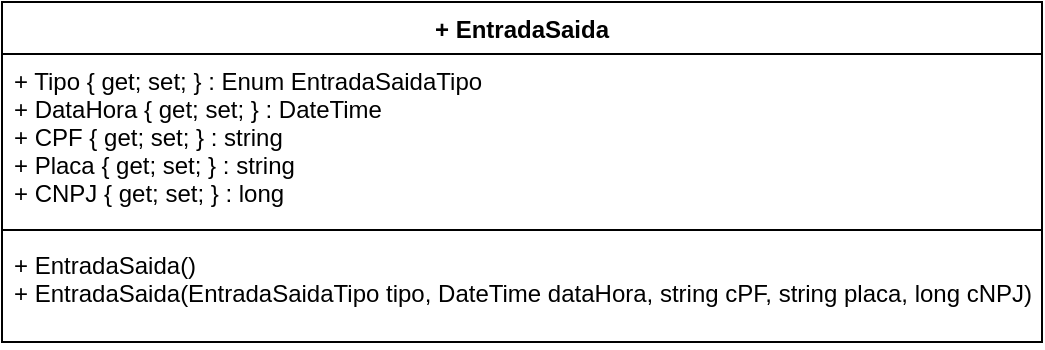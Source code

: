 <mxfile version="12.2.0" type="device" pages="1"><diagram id="aeH4SGEEoyOoiou1zF-Y" name="Page-1"><mxGraphModel dx="984" dy="349" grid="1" gridSize="10" guides="1" tooltips="1" connect="1" arrows="1" fold="1" page="1" pageScale="1" pageWidth="1169" pageHeight="827" math="0" shadow="0"><root><mxCell id="0"/><mxCell id="1" parent="0"/><mxCell id="QVzqmgC1aSP6FY4luHf9-1" value="+ EntradaSaida" style="swimlane;fontStyle=1;align=center;verticalAlign=top;childLayout=stackLayout;horizontal=1;startSize=26;horizontalStack=0;resizeParent=1;resizeParentMax=0;resizeLast=0;collapsible=1;marginBottom=0;" vertex="1" parent="1"><mxGeometry x="320" y="120" width="520" height="170" as="geometry"/></mxCell><mxCell id="QVzqmgC1aSP6FY4luHf9-2" value="+ Tipo { get; set; } : Enum EntradaSaidaTipo&#10;+ DataHora { get; set; } : DateTime&#10;+ CPF { get; set; } : string&#10;+ Placa { get; set; } : string&#10;+ CNPJ { get; set; } : long" style="text;strokeColor=none;fillColor=none;align=left;verticalAlign=top;spacingLeft=4;spacingRight=4;overflow=hidden;rotatable=0;points=[[0,0.5],[1,0.5]];portConstraint=eastwest;" vertex="1" parent="QVzqmgC1aSP6FY4luHf9-1"><mxGeometry y="26" width="520" height="84" as="geometry"/></mxCell><mxCell id="QVzqmgC1aSP6FY4luHf9-3" value="" style="line;strokeWidth=1;fillColor=none;align=left;verticalAlign=middle;spacingTop=-1;spacingLeft=3;spacingRight=3;rotatable=0;labelPosition=right;points=[];portConstraint=eastwest;" vertex="1" parent="QVzqmgC1aSP6FY4luHf9-1"><mxGeometry y="110" width="520" height="8" as="geometry"/></mxCell><mxCell id="QVzqmgC1aSP6FY4luHf9-4" value="+ EntradaSaida()&#10;+ EntradaSaida(EntradaSaidaTipo tipo, DateTime dataHora, string cPF, string placa, long cNPJ)" style="text;strokeColor=none;fillColor=none;align=left;verticalAlign=top;spacingLeft=4;spacingRight=4;overflow=hidden;rotatable=0;points=[[0,0.5],[1,0.5]];portConstraint=eastwest;" vertex="1" parent="QVzqmgC1aSP6FY4luHf9-1"><mxGeometry y="118" width="520" height="52" as="geometry"/></mxCell></root></mxGraphModel></diagram></mxfile>